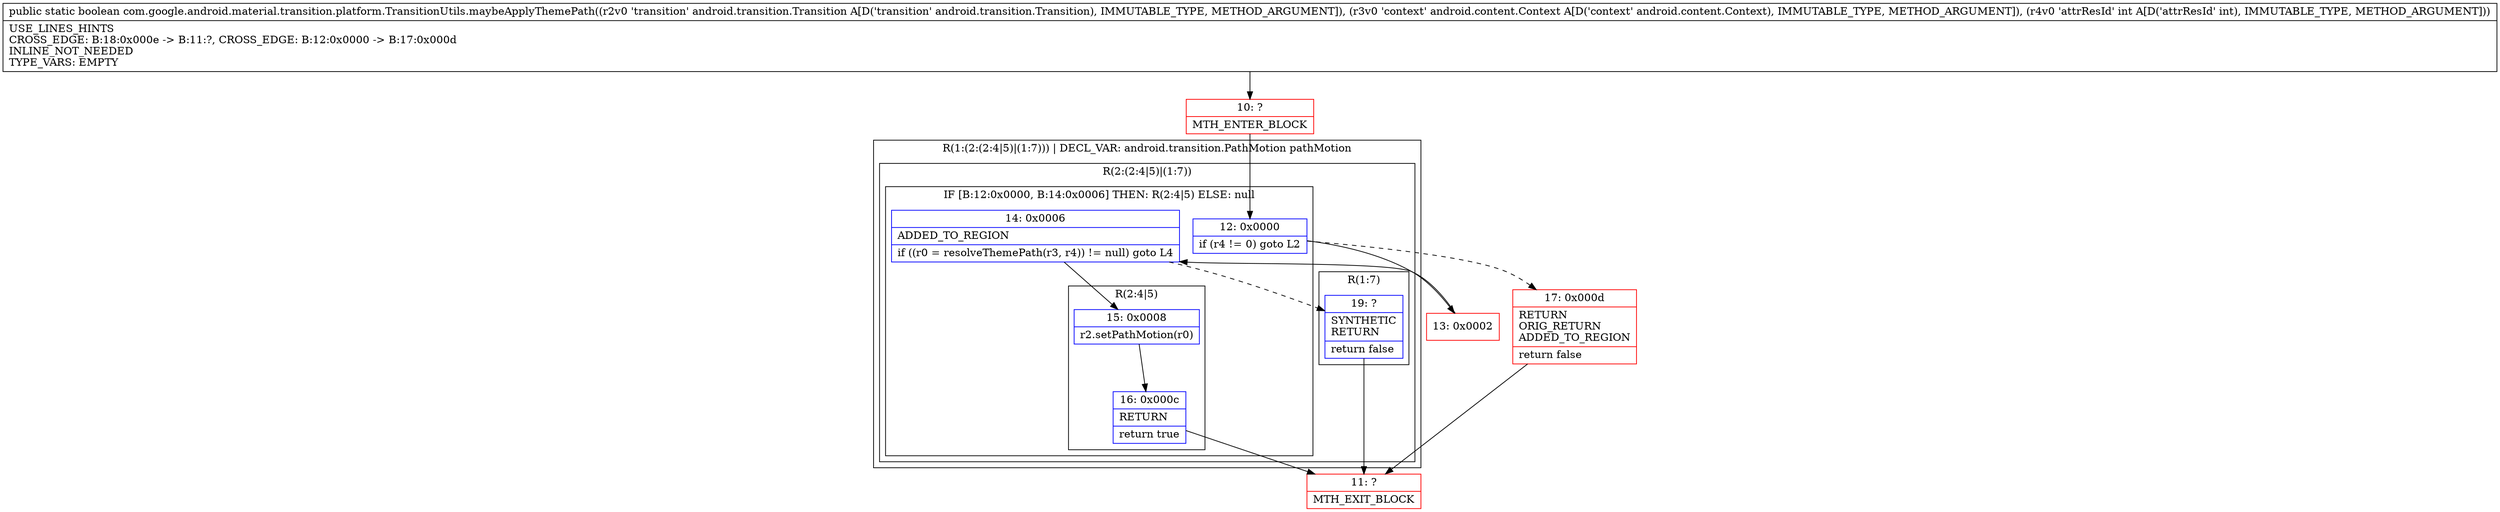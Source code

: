 digraph "CFG forcom.google.android.material.transition.platform.TransitionUtils.maybeApplyThemePath(Landroid\/transition\/Transition;Landroid\/content\/Context;I)Z" {
subgraph cluster_Region_2011709567 {
label = "R(1:(2:(2:4|5)|(1:7))) | DECL_VAR: android.transition.PathMotion pathMotion\l";
node [shape=record,color=blue];
subgraph cluster_Region_1175290504 {
label = "R(2:(2:4|5)|(1:7))";
node [shape=record,color=blue];
subgraph cluster_IfRegion_74341188 {
label = "IF [B:12:0x0000, B:14:0x0006] THEN: R(2:4|5) ELSE: null";
node [shape=record,color=blue];
Node_12 [shape=record,label="{12\:\ 0x0000|if (r4 != 0) goto L2\l}"];
Node_14 [shape=record,label="{14\:\ 0x0006|ADDED_TO_REGION\l|if ((r0 = resolveThemePath(r3, r4)) != null) goto L4\l}"];
subgraph cluster_Region_187933480 {
label = "R(2:4|5)";
node [shape=record,color=blue];
Node_15 [shape=record,label="{15\:\ 0x0008|r2.setPathMotion(r0)\l}"];
Node_16 [shape=record,label="{16\:\ 0x000c|RETURN\l|return true\l}"];
}
}
subgraph cluster_Region_1055781257 {
label = "R(1:7)";
node [shape=record,color=blue];
Node_19 [shape=record,label="{19\:\ ?|SYNTHETIC\lRETURN\l|return false\l}"];
}
}
}
Node_10 [shape=record,color=red,label="{10\:\ ?|MTH_ENTER_BLOCK\l}"];
Node_13 [shape=record,color=red,label="{13\:\ 0x0002}"];
Node_11 [shape=record,color=red,label="{11\:\ ?|MTH_EXIT_BLOCK\l}"];
Node_17 [shape=record,color=red,label="{17\:\ 0x000d|RETURN\lORIG_RETURN\lADDED_TO_REGION\l|return false\l}"];
MethodNode[shape=record,label="{public static boolean com.google.android.material.transition.platform.TransitionUtils.maybeApplyThemePath((r2v0 'transition' android.transition.Transition A[D('transition' android.transition.Transition), IMMUTABLE_TYPE, METHOD_ARGUMENT]), (r3v0 'context' android.content.Context A[D('context' android.content.Context), IMMUTABLE_TYPE, METHOD_ARGUMENT]), (r4v0 'attrResId' int A[D('attrResId' int), IMMUTABLE_TYPE, METHOD_ARGUMENT]))  | USE_LINES_HINTS\lCROSS_EDGE: B:18:0x000e \-\> B:11:?, CROSS_EDGE: B:12:0x0000 \-\> B:17:0x000d\lINLINE_NOT_NEEDED\lTYPE_VARS: EMPTY\l}"];
MethodNode -> Node_10;Node_12 -> Node_13;
Node_12 -> Node_17[style=dashed];
Node_14 -> Node_15;
Node_14 -> Node_19[style=dashed];
Node_15 -> Node_16;
Node_16 -> Node_11;
Node_19 -> Node_11;
Node_10 -> Node_12;
Node_13 -> Node_14;
Node_17 -> Node_11;
}

